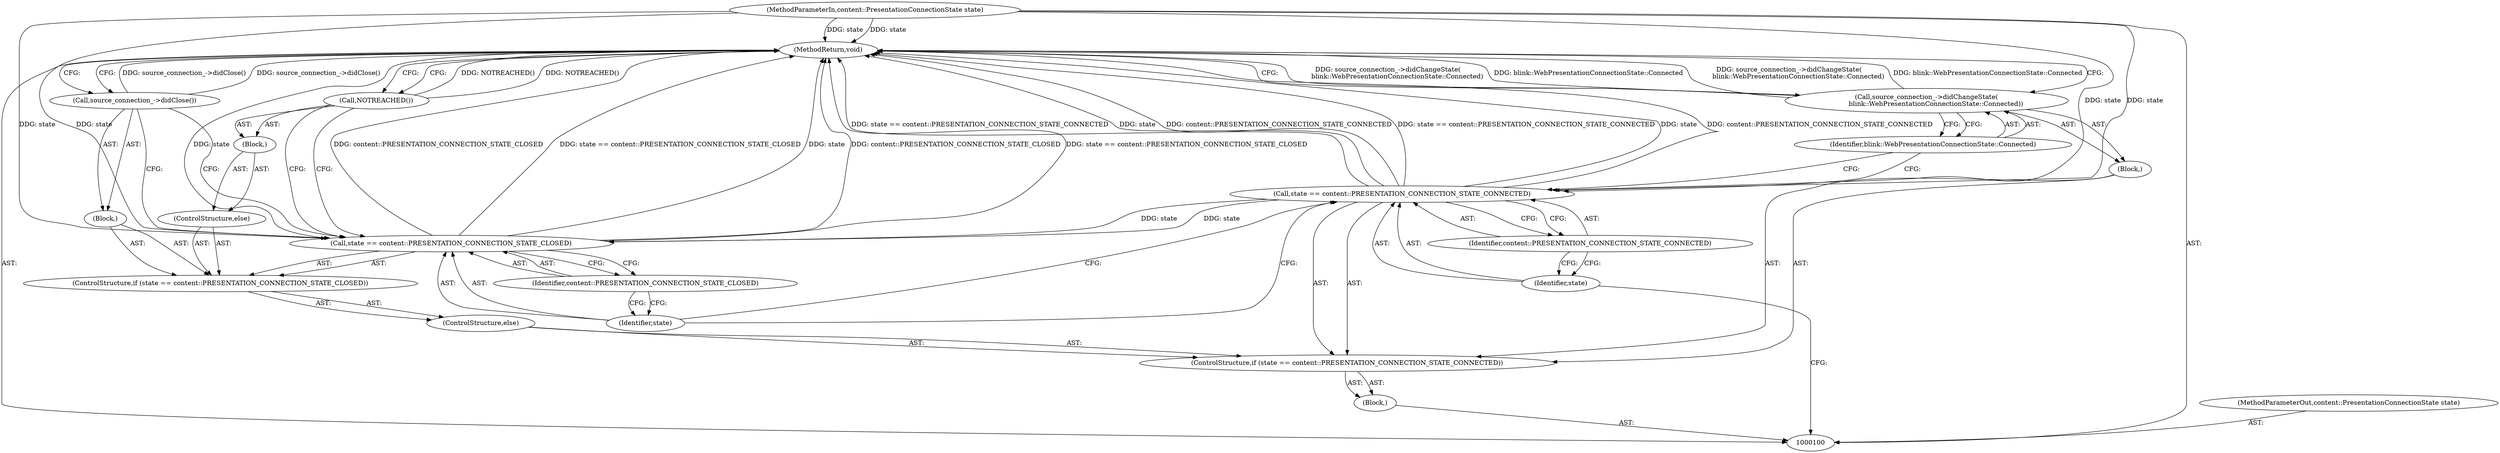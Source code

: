 digraph "0_Chrome_0c08ed56a3e5089b3cc4094e83daae196a6300c4" {
"1000120" [label="(MethodReturn,void)"];
"1000101" [label="(MethodParameterIn,content::PresentationConnectionState state)"];
"1000140" [label="(MethodParameterOut,content::PresentationConnectionState state)"];
"1000102" [label="(Block,)"];
"1000106" [label="(Identifier,content::PRESENTATION_CONNECTION_STATE_CONNECTED)"];
"1000103" [label="(ControlStructure,if (state == content::PRESENTATION_CONNECTION_STATE_CONNECTED))"];
"1000104" [label="(Call,state == content::PRESENTATION_CONNECTION_STATE_CONNECTED)"];
"1000105" [label="(Identifier,state)"];
"1000107" [label="(Block,)"];
"1000108" [label="(Call,source_connection_->didChangeState(\n         blink::WebPresentationConnectionState::Connected))"];
"1000109" [label="(Identifier,blink::WebPresentationConnectionState::Connected)"];
"1000111" [label="(ControlStructure,if (state == content::PRESENTATION_CONNECTION_STATE_CLOSED))"];
"1000112" [label="(Call,state == content::PRESENTATION_CONNECTION_STATE_CLOSED)"];
"1000113" [label="(Identifier,state)"];
"1000114" [label="(Identifier,content::PRESENTATION_CONNECTION_STATE_CLOSED)"];
"1000110" [label="(ControlStructure,else)"];
"1000115" [label="(Block,)"];
"1000116" [label="(Call,source_connection_->didClose())"];
"1000118" [label="(Block,)"];
"1000117" [label="(ControlStructure,else)"];
"1000119" [label="(Call,NOTREACHED())"];
"1000120" -> "1000100"  [label="AST: "];
"1000120" -> "1000108"  [label="CFG: "];
"1000120" -> "1000116"  [label="CFG: "];
"1000120" -> "1000119"  [label="CFG: "];
"1000108" -> "1000120"  [label="DDG: source_connection_->didChangeState(\n         blink::WebPresentationConnectionState::Connected)"];
"1000108" -> "1000120"  [label="DDG: blink::WebPresentationConnectionState::Connected"];
"1000104" -> "1000120"  [label="DDG: state == content::PRESENTATION_CONNECTION_STATE_CONNECTED"];
"1000104" -> "1000120"  [label="DDG: state"];
"1000104" -> "1000120"  [label="DDG: content::PRESENTATION_CONNECTION_STATE_CONNECTED"];
"1000112" -> "1000120"  [label="DDG: content::PRESENTATION_CONNECTION_STATE_CLOSED"];
"1000112" -> "1000120"  [label="DDG: state == content::PRESENTATION_CONNECTION_STATE_CLOSED"];
"1000112" -> "1000120"  [label="DDG: state"];
"1000119" -> "1000120"  [label="DDG: NOTREACHED()"];
"1000116" -> "1000120"  [label="DDG: source_connection_->didClose()"];
"1000101" -> "1000120"  [label="DDG: state"];
"1000101" -> "1000100"  [label="AST: "];
"1000101" -> "1000120"  [label="DDG: state"];
"1000101" -> "1000104"  [label="DDG: state"];
"1000101" -> "1000112"  [label="DDG: state"];
"1000140" -> "1000100"  [label="AST: "];
"1000102" -> "1000100"  [label="AST: "];
"1000103" -> "1000102"  [label="AST: "];
"1000106" -> "1000104"  [label="AST: "];
"1000106" -> "1000105"  [label="CFG: "];
"1000104" -> "1000106"  [label="CFG: "];
"1000103" -> "1000102"  [label="AST: "];
"1000104" -> "1000103"  [label="AST: "];
"1000107" -> "1000103"  [label="AST: "];
"1000110" -> "1000103"  [label="AST: "];
"1000104" -> "1000103"  [label="AST: "];
"1000104" -> "1000106"  [label="CFG: "];
"1000105" -> "1000104"  [label="AST: "];
"1000106" -> "1000104"  [label="AST: "];
"1000109" -> "1000104"  [label="CFG: "];
"1000113" -> "1000104"  [label="CFG: "];
"1000104" -> "1000120"  [label="DDG: state == content::PRESENTATION_CONNECTION_STATE_CONNECTED"];
"1000104" -> "1000120"  [label="DDG: state"];
"1000104" -> "1000120"  [label="DDG: content::PRESENTATION_CONNECTION_STATE_CONNECTED"];
"1000101" -> "1000104"  [label="DDG: state"];
"1000104" -> "1000112"  [label="DDG: state"];
"1000105" -> "1000104"  [label="AST: "];
"1000105" -> "1000100"  [label="CFG: "];
"1000106" -> "1000105"  [label="CFG: "];
"1000107" -> "1000103"  [label="AST: "];
"1000108" -> "1000107"  [label="AST: "];
"1000108" -> "1000107"  [label="AST: "];
"1000108" -> "1000109"  [label="CFG: "];
"1000109" -> "1000108"  [label="AST: "];
"1000120" -> "1000108"  [label="CFG: "];
"1000108" -> "1000120"  [label="DDG: source_connection_->didChangeState(\n         blink::WebPresentationConnectionState::Connected)"];
"1000108" -> "1000120"  [label="DDG: blink::WebPresentationConnectionState::Connected"];
"1000109" -> "1000108"  [label="AST: "];
"1000109" -> "1000104"  [label="CFG: "];
"1000108" -> "1000109"  [label="CFG: "];
"1000111" -> "1000110"  [label="AST: "];
"1000112" -> "1000111"  [label="AST: "];
"1000115" -> "1000111"  [label="AST: "];
"1000117" -> "1000111"  [label="AST: "];
"1000112" -> "1000111"  [label="AST: "];
"1000112" -> "1000114"  [label="CFG: "];
"1000113" -> "1000112"  [label="AST: "];
"1000114" -> "1000112"  [label="AST: "];
"1000116" -> "1000112"  [label="CFG: "];
"1000119" -> "1000112"  [label="CFG: "];
"1000112" -> "1000120"  [label="DDG: content::PRESENTATION_CONNECTION_STATE_CLOSED"];
"1000112" -> "1000120"  [label="DDG: state == content::PRESENTATION_CONNECTION_STATE_CLOSED"];
"1000112" -> "1000120"  [label="DDG: state"];
"1000104" -> "1000112"  [label="DDG: state"];
"1000101" -> "1000112"  [label="DDG: state"];
"1000113" -> "1000112"  [label="AST: "];
"1000113" -> "1000104"  [label="CFG: "];
"1000114" -> "1000113"  [label="CFG: "];
"1000114" -> "1000112"  [label="AST: "];
"1000114" -> "1000113"  [label="CFG: "];
"1000112" -> "1000114"  [label="CFG: "];
"1000110" -> "1000103"  [label="AST: "];
"1000111" -> "1000110"  [label="AST: "];
"1000115" -> "1000111"  [label="AST: "];
"1000116" -> "1000115"  [label="AST: "];
"1000116" -> "1000115"  [label="AST: "];
"1000116" -> "1000112"  [label="CFG: "];
"1000120" -> "1000116"  [label="CFG: "];
"1000116" -> "1000120"  [label="DDG: source_connection_->didClose()"];
"1000118" -> "1000117"  [label="AST: "];
"1000119" -> "1000118"  [label="AST: "];
"1000117" -> "1000111"  [label="AST: "];
"1000118" -> "1000117"  [label="AST: "];
"1000119" -> "1000118"  [label="AST: "];
"1000119" -> "1000112"  [label="CFG: "];
"1000120" -> "1000119"  [label="CFG: "];
"1000119" -> "1000120"  [label="DDG: NOTREACHED()"];
}
